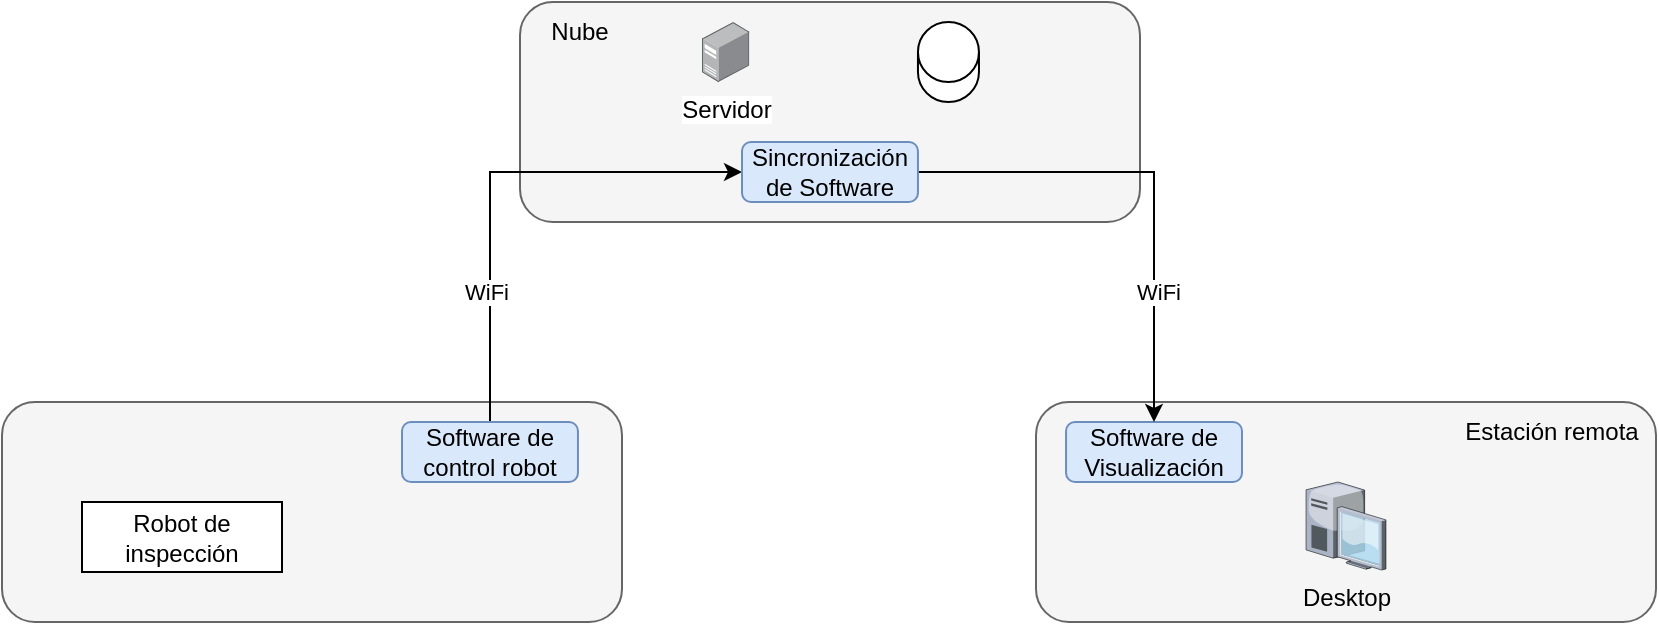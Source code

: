 <mxfile version="26.2.14">
  <diagram name="Página-1" id="xSkgfI-xZtVzishUI651">
    <mxGraphModel dx="837" dy="417" grid="1" gridSize="10" guides="1" tooltips="1" connect="1" arrows="1" fold="1" page="1" pageScale="1" pageWidth="827" pageHeight="1169" math="0" shadow="0">
      <root>
        <mxCell id="0" />
        <mxCell id="1" parent="0" />
        <mxCell id="IZ47Hmiua7pvUDi3Zz36-1" value="" style="rounded=1;whiteSpace=wrap;html=1;fillColor=#f5f5f5;fontColor=#333333;strokeColor=#666666;" parent="1" vertex="1">
          <mxGeometry x="259" y="10" width="310" height="110" as="geometry" />
        </mxCell>
        <mxCell id="IZ47Hmiua7pvUDi3Zz36-2" value="" style="rounded=1;whiteSpace=wrap;html=1;fillColor=#f5f5f5;fontColor=#333333;strokeColor=#666666;" parent="1" vertex="1">
          <mxGeometry y="210" width="310" height="110" as="geometry" />
        </mxCell>
        <mxCell id="IZ47Hmiua7pvUDi3Zz36-3" value="" style="rounded=1;whiteSpace=wrap;html=1;fillColor=#f5f5f5;fontColor=#333333;strokeColor=#666666;" parent="1" vertex="1">
          <mxGeometry x="517" y="210" width="310" height="110" as="geometry" />
        </mxCell>
        <mxCell id="IZ47Hmiua7pvUDi3Zz36-4" value="Servidor" style="image;points=[];aspect=fixed;html=1;align=center;shadow=0;dashed=0;image=img/lib/allied_telesis/computer_and_terminals/Server_Desktop.svg;" parent="1" vertex="1">
          <mxGeometry x="350" y="20" width="23.67" height="30" as="geometry" />
        </mxCell>
        <mxCell id="IZ47Hmiua7pvUDi3Zz36-5" value="Desktop" style="verticalLabelPosition=bottom;sketch=0;aspect=fixed;html=1;verticalAlign=top;strokeColor=none;align=center;outlineConnect=0;shape=mxgraph.citrix.desktop;" parent="1" vertex="1">
          <mxGeometry x="652.02" y="250" width="39.96" height="44" as="geometry" />
        </mxCell>
        <mxCell id="IZ47Hmiua7pvUDi3Zz36-6" value="Estación remota" style="text;html=1;align=center;verticalAlign=middle;whiteSpace=wrap;rounded=0;" parent="1" vertex="1">
          <mxGeometry x="730" y="210" width="90" height="30" as="geometry" />
        </mxCell>
        <mxCell id="IZ47Hmiua7pvUDi3Zz36-7" value="Software de Visualización" style="rounded=1;whiteSpace=wrap;html=1;fillColor=#dae8fc;strokeColor=#6c8ebf;" parent="1" vertex="1">
          <mxGeometry x="532.02" y="220" width="87.98" height="30" as="geometry" />
        </mxCell>
        <mxCell id="IZ47Hmiua7pvUDi3Zz36-10" style="edgeStyle=orthogonalEdgeStyle;rounded=0;orthogonalLoop=1;jettySize=auto;html=1;entryX=0;entryY=0.5;entryDx=0;entryDy=0;" parent="1" source="IZ47Hmiua7pvUDi3Zz36-8" target="IZ47Hmiua7pvUDi3Zz36-9" edge="1">
          <mxGeometry relative="1" as="geometry">
            <Array as="points">
              <mxPoint x="244" y="95" />
            </Array>
          </mxGeometry>
        </mxCell>
        <mxCell id="IZ47Hmiua7pvUDi3Zz36-12" value="WiFi" style="edgeLabel;html=1;align=center;verticalAlign=middle;resizable=0;points=[];" parent="IZ47Hmiua7pvUDi3Zz36-10" vertex="1" connectable="0">
          <mxGeometry x="-0.483" y="2" relative="1" as="geometry">
            <mxPoint as="offset" />
          </mxGeometry>
        </mxCell>
        <mxCell id="IZ47Hmiua7pvUDi3Zz36-8" value="Software de control robot" style="rounded=1;whiteSpace=wrap;html=1;fillColor=#dae8fc;strokeColor=#6c8ebf;" parent="1" vertex="1">
          <mxGeometry x="200" y="220" width="87.98" height="30" as="geometry" />
        </mxCell>
        <mxCell id="IZ47Hmiua7pvUDi3Zz36-11" style="edgeStyle=orthogonalEdgeStyle;rounded=0;orthogonalLoop=1;jettySize=auto;html=1;exitX=1;exitY=0.5;exitDx=0;exitDy=0;" parent="1" source="IZ47Hmiua7pvUDi3Zz36-9" target="IZ47Hmiua7pvUDi3Zz36-7" edge="1">
          <mxGeometry relative="1" as="geometry" />
        </mxCell>
        <mxCell id="IZ47Hmiua7pvUDi3Zz36-13" value="WiFi" style="edgeLabel;html=1;align=center;verticalAlign=middle;resizable=0;points=[];" parent="IZ47Hmiua7pvUDi3Zz36-11" vertex="1" connectable="0">
          <mxGeometry x="0.466" y="2" relative="1" as="geometry">
            <mxPoint as="offset" />
          </mxGeometry>
        </mxCell>
        <mxCell id="IZ47Hmiua7pvUDi3Zz36-9" value="Sincronización de Software" style="rounded=1;whiteSpace=wrap;html=1;fillColor=#dae8fc;strokeColor=#6c8ebf;" parent="1" vertex="1">
          <mxGeometry x="370" y="80" width="87.98" height="30" as="geometry" />
        </mxCell>
        <mxCell id="IZ47Hmiua7pvUDi3Zz36-14" value="Nube" style="text;html=1;align=center;verticalAlign=middle;whiteSpace=wrap;rounded=0;" parent="1" vertex="1">
          <mxGeometry x="259" y="20" width="60" height="10" as="geometry" />
        </mxCell>
        <mxCell id="34XKwY5tDWJAUkgPlV9H-2" value="Robot de inspección" style="rounded=0;whiteSpace=wrap;html=1;" vertex="1" parent="1">
          <mxGeometry x="40" y="260" width="100" height="35" as="geometry" />
        </mxCell>
        <mxCell id="34XKwY5tDWJAUkgPlV9H-3" value="" style="shape=cylinder3;whiteSpace=wrap;html=1;boundedLbl=1;backgroundOutline=1;size=15;" vertex="1" parent="1">
          <mxGeometry x="457.98" y="20" width="30.5" height="40" as="geometry" />
        </mxCell>
      </root>
    </mxGraphModel>
  </diagram>
</mxfile>
